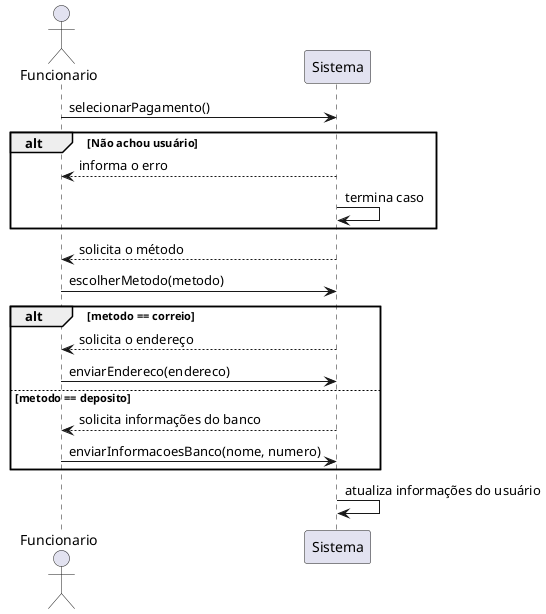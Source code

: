 @startuml caso9

actor Funcionario as Funcionario

Funcionario -> Sistema : selecionarPagamento()
alt Não achou usuário
    Funcionario <-- Sistema : informa o erro
    Sistema -> Sistema : termina caso
end

Funcionario <-- Sistema : solicita o método
Funcionario -> Sistema : escolherMetodo(metodo)
alt metodo == correio
    Funcionario <-- Sistema : solicita o endereço
    Funcionario -> Sistema : enviarEndereco(endereco)
else metodo == deposito
    Funcionario <-- Sistema : solicita informações do banco
    Funcionario -> Sistema : enviarInformacoesBanco(nome, numero)
end

Sistema -> Sistema : atualiza informações do usuário


@enduml